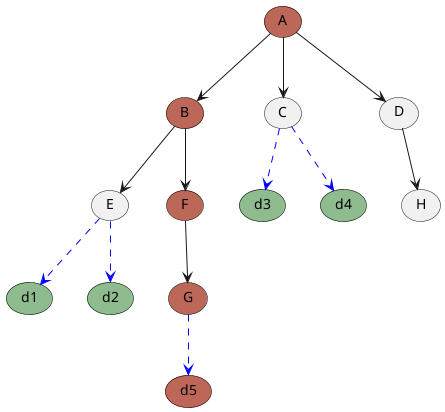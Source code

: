@startuml
'https://plantuml.com/use-case-diagram



top to bottom direction

usecase A as a #bd6758;line:black
usecase B as b #bd6758;line:black
usecase C as c
usecase D as d
usecase E as e
usecase F as f #bd6758;line:black
usecase G as g #bd6758;line:black
usecase H as h

usecase d1 as d1 #DarkSeaGreen;line:black
usecase d2 as d2 #DarkSeaGreen;line:black
usecase d3 as d3 #DarkSeaGreen;line:black
usecase d4 as d4 #DarkSeaGreen;line:black
usecase d5 as d5 #bd6758;line:black


a --> b

a --> c

a --> d

b --> e

b --> f

f --> g

d --> h

e --> d1 #blue;line.dashed;text:blue
e --> d2 #blue;line.dashed;text:blue

c --> d3 #blue;line.dashed;text:blue
c --> d4 #blue;line.dashed;text:blue

g --> d5 #blue;line.dashed;text:blue

@enduml